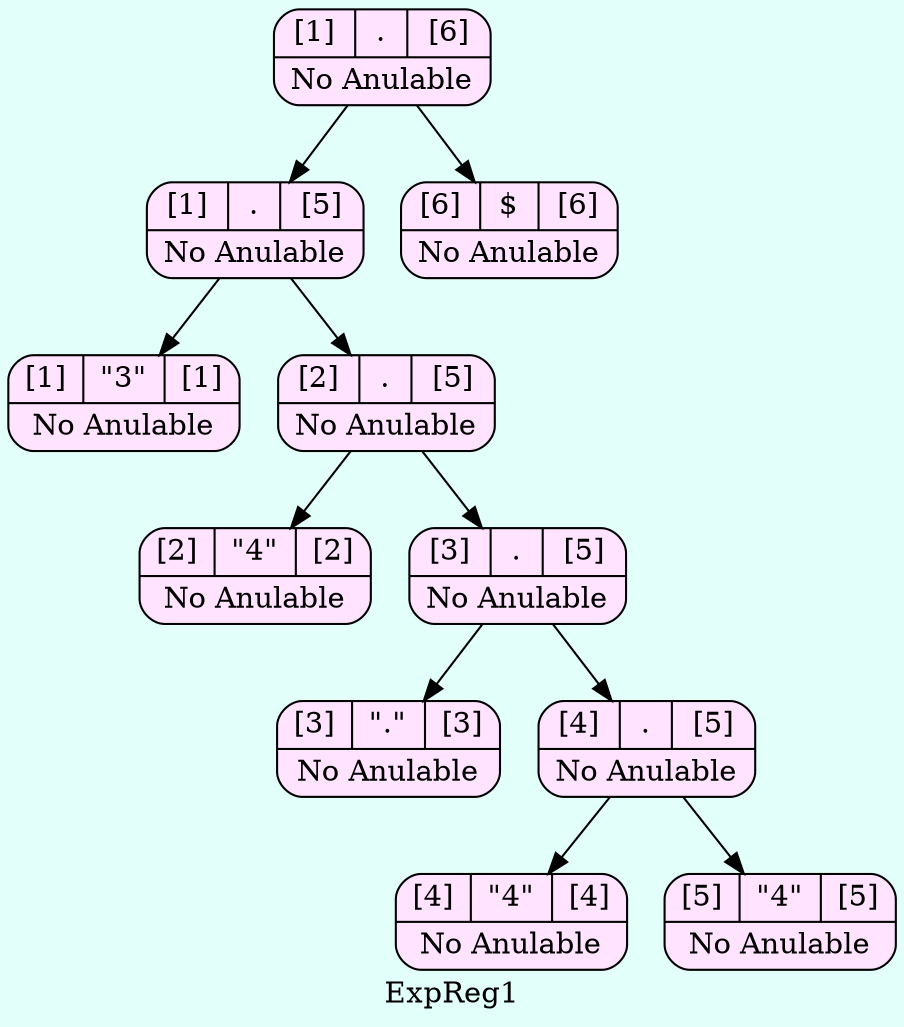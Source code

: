 digraph structs {
  bgcolor = "#E3FFFA"
   node [shape=Mrecord fillcolor="#FFE3FF" style =filled];
label ="ExpReg1"
    struct701409607    [label="{{[1]|<here>.|[6]}|No Anulable}"];
    struct701409607-> struct1917958926
    struct1917958926    [label="{{[1]|<here>.|[5]}|No Anulable}"];
    struct1917958926-> struct1583991409
    struct1583991409    [label="{{[1]|<here>\"3\"|[1]}|No Anulable}"];
    struct1917958926-> struct87073791
    struct87073791    [label="{{[2]|<here>.|[5]}|No Anulable}"];
    struct87073791-> struct1500030607
    struct1500030607    [label="{{[2]|<here>\"4\"|[2]}|No Anulable}"];
    struct87073791-> struct639561575
    struct639561575    [label="{{[3]|<here>.|[5]}|No Anulable}"];
    struct639561575-> struct917799831
    struct917799831    [label="{{[3]|<here>\".\"|[3]}|No Anulable}"];
    struct639561575-> struct916189669
    struct916189669    [label="{{[4]|<here>.|[5]}|No Anulable}"];
    struct916189669-> struct719025511
    struct719025511    [label="{{[4]|<here>\"4\"|[4]}|No Anulable}"];
    struct916189669-> struct2079310476
    struct2079310476    [label="{{[5]|<here>\"4\"|[5]}|No Anulable}"];
    struct701409607-> struct1775591005
    struct1775591005    [label="{{[6]|<here>$|[6]}|No Anulable}"];

}